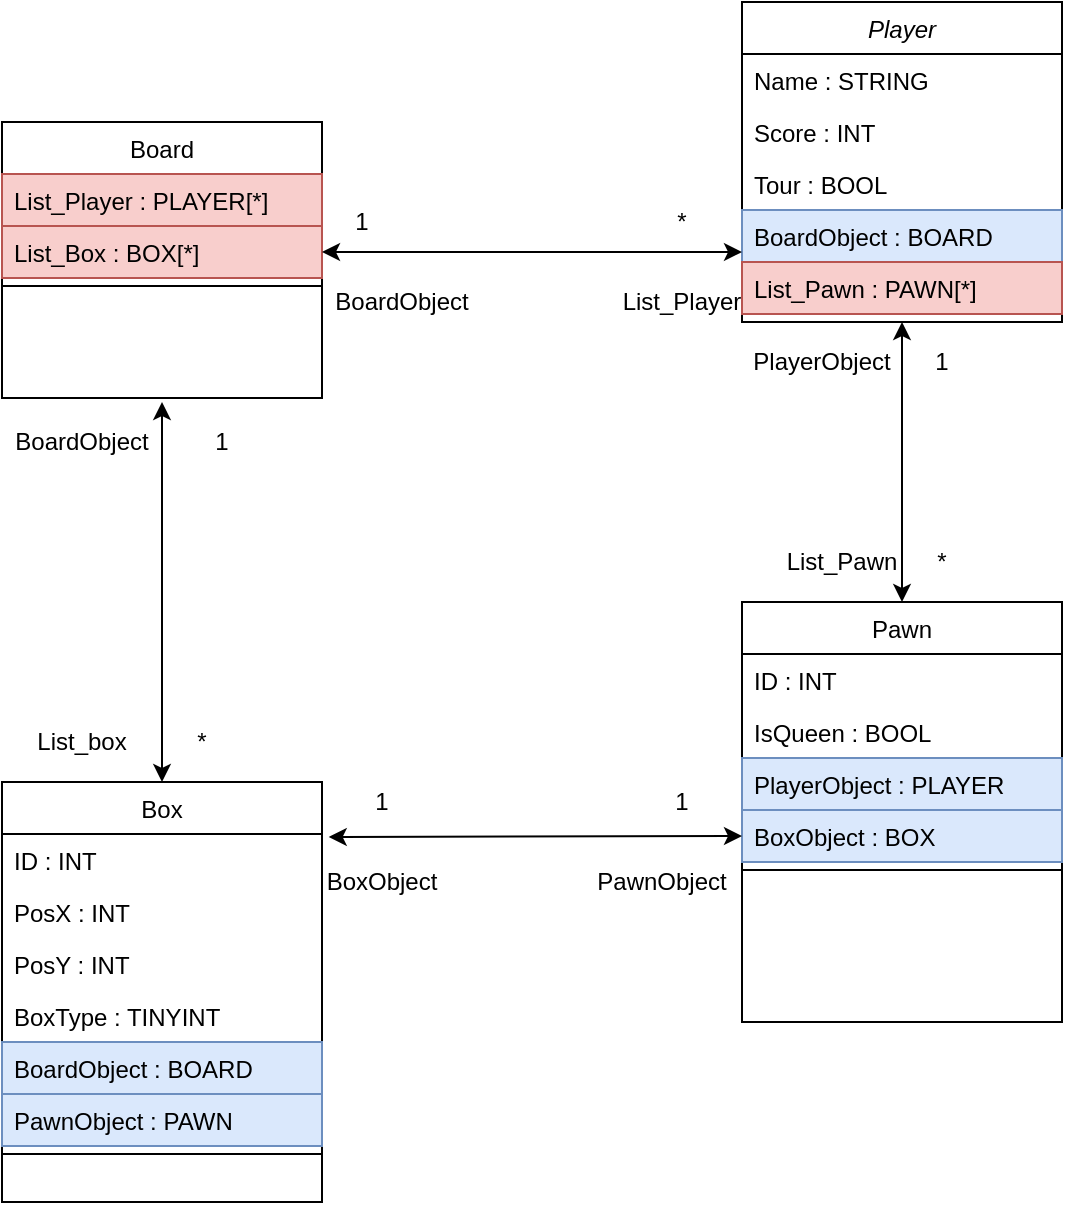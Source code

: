<mxfile version="14.1.8" type="device"><diagram id="C5RBs43oDa-KdzZeNtuy" name="Page-1"><mxGraphModel dx="1086" dy="806" grid="1" gridSize="10" guides="1" tooltips="1" connect="1" arrows="1" fold="1" page="1" pageScale="1" pageWidth="827" pageHeight="1169" background="none" math="0" shadow="0"><root><mxCell id="WIyWlLk6GJQsqaUBKTNV-0"/><mxCell id="WIyWlLk6GJQsqaUBKTNV-1" parent="WIyWlLk6GJQsqaUBKTNV-0"/><mxCell id="zkfFHV4jXpPFQw0GAbJ--0" value="Player" style="swimlane;fontStyle=2;align=center;verticalAlign=top;childLayout=stackLayout;horizontal=1;startSize=26;horizontalStack=0;resizeParent=1;resizeLast=0;collapsible=1;marginBottom=0;rounded=0;shadow=0;strokeWidth=1;" parent="WIyWlLk6GJQsqaUBKTNV-1" vertex="1"><mxGeometry x="490" y="240" width="160" height="160" as="geometry"><mxRectangle x="230" y="140" width="160" height="26" as="alternateBounds"/></mxGeometry></mxCell><mxCell id="zkfFHV4jXpPFQw0GAbJ--1" value="Name : STRING" style="text;align=left;verticalAlign=top;spacingLeft=4;spacingRight=4;overflow=hidden;rotatable=0;points=[[0,0.5],[1,0.5]];portConstraint=eastwest;" parent="zkfFHV4jXpPFQw0GAbJ--0" vertex="1"><mxGeometry y="26" width="160" height="26" as="geometry"/></mxCell><mxCell id="zkfFHV4jXpPFQw0GAbJ--2" value="Score : INT" style="text;align=left;verticalAlign=top;spacingLeft=4;spacingRight=4;overflow=hidden;rotatable=0;points=[[0,0.5],[1,0.5]];portConstraint=eastwest;rounded=0;shadow=0;html=0;" parent="zkfFHV4jXpPFQw0GAbJ--0" vertex="1"><mxGeometry y="52" width="160" height="26" as="geometry"/></mxCell><mxCell id="zkfFHV4jXpPFQw0GAbJ--3" value="Tour : BOOL" style="text;align=left;verticalAlign=top;spacingLeft=4;spacingRight=4;overflow=hidden;rotatable=0;points=[[0,0.5],[1,0.5]];portConstraint=eastwest;rounded=0;shadow=0;html=0;" parent="zkfFHV4jXpPFQw0GAbJ--0" vertex="1"><mxGeometry y="78" width="160" height="26" as="geometry"/></mxCell><mxCell id="xA513Ag0i0tqNLEe9HuW-25" value="BoardObject : BOARD" style="text;align=left;verticalAlign=top;spacingLeft=4;spacingRight=4;overflow=hidden;rotatable=0;points=[[0,0.5],[1,0.5]];portConstraint=eastwest;rounded=0;shadow=0;html=0;fillColor=#dae8fc;strokeColor=#6c8ebf;fontColor=#000000;" parent="zkfFHV4jXpPFQw0GAbJ--0" vertex="1"><mxGeometry y="104" width="160" height="26" as="geometry"/></mxCell><mxCell id="nMvVw_xrvN_-b-Gj1S1W-0" value="List_Pawn : PAWN[*]" style="text;align=left;verticalAlign=top;spacingLeft=4;spacingRight=4;overflow=hidden;rotatable=0;points=[[0,0.5],[1,0.5]];portConstraint=eastwest;fillColor=#f8cecc;strokeColor=#b85450;fontColor=#000000;" vertex="1" parent="zkfFHV4jXpPFQw0GAbJ--0"><mxGeometry y="130" width="160" height="26" as="geometry"/></mxCell><mxCell id="zkfFHV4jXpPFQw0GAbJ--6" value="Board" style="swimlane;fontStyle=0;align=center;verticalAlign=top;childLayout=stackLayout;horizontal=1;startSize=26;horizontalStack=0;resizeParent=1;resizeLast=0;collapsible=1;marginBottom=0;rounded=0;shadow=0;strokeWidth=1;" parent="WIyWlLk6GJQsqaUBKTNV-1" vertex="1"><mxGeometry x="120" y="300" width="160" height="138" as="geometry"><mxRectangle x="130" y="380" width="160" height="26" as="alternateBounds"/></mxGeometry></mxCell><mxCell id="zkfFHV4jXpPFQw0GAbJ--7" value="List_Player : PLAYER[*]" style="text;align=left;verticalAlign=top;spacingLeft=4;spacingRight=4;overflow=hidden;rotatable=0;points=[[0,0.5],[1,0.5]];portConstraint=eastwest;fillColor=#f8cecc;strokeColor=#b85450;fontColor=#000000;" parent="zkfFHV4jXpPFQw0GAbJ--6" vertex="1"><mxGeometry y="26" width="160" height="26" as="geometry"/></mxCell><mxCell id="zkfFHV4jXpPFQw0GAbJ--8" value="List_Box : BOX[*]" style="text;align=left;verticalAlign=top;spacingLeft=4;spacingRight=4;overflow=hidden;rotatable=0;points=[[0,0.5],[1,0.5]];portConstraint=eastwest;rounded=0;shadow=0;html=0;fillColor=#f8cecc;strokeColor=#b85450;fontColor=#000000;" parent="zkfFHV4jXpPFQw0GAbJ--6" vertex="1"><mxGeometry y="52" width="160" height="26" as="geometry"/></mxCell><mxCell id="zkfFHV4jXpPFQw0GAbJ--9" value="" style="line;html=1;strokeWidth=1;align=left;verticalAlign=middle;spacingTop=-1;spacingLeft=3;spacingRight=3;rotatable=0;labelPosition=right;points=[];portConstraint=eastwest;" parent="zkfFHV4jXpPFQw0GAbJ--6" vertex="1"><mxGeometry y="78" width="160" height="8" as="geometry"/></mxCell><mxCell id="xA513Ag0i0tqNLEe9HuW-5" value="Box" style="swimlane;fontStyle=0;align=center;verticalAlign=top;childLayout=stackLayout;horizontal=1;startSize=26;horizontalStack=0;resizeParent=1;resizeLast=0;collapsible=1;marginBottom=0;rounded=0;shadow=0;strokeWidth=1;" parent="WIyWlLk6GJQsqaUBKTNV-1" vertex="1"><mxGeometry x="120" y="630" width="160" height="210" as="geometry"><mxRectangle x="340" y="380" width="170" height="26" as="alternateBounds"/></mxGeometry></mxCell><mxCell id="xA513Ag0i0tqNLEe9HuW-6" value="ID : INT" style="text;align=left;verticalAlign=top;spacingLeft=4;spacingRight=4;overflow=hidden;rotatable=0;points=[[0,0.5],[1,0.5]];portConstraint=eastwest;" parent="xA513Ag0i0tqNLEe9HuW-5" vertex="1"><mxGeometry y="26" width="160" height="26" as="geometry"/></mxCell><mxCell id="xA513Ag0i0tqNLEe9HuW-7" value="PosX : INT" style="text;align=left;verticalAlign=top;spacingLeft=4;spacingRight=4;overflow=hidden;rotatable=0;points=[[0,0.5],[1,0.5]];portConstraint=eastwest;" parent="xA513Ag0i0tqNLEe9HuW-5" vertex="1"><mxGeometry y="52" width="160" height="26" as="geometry"/></mxCell><mxCell id="xA513Ag0i0tqNLEe9HuW-8" value="PosY : INT" style="text;align=left;verticalAlign=top;spacingLeft=4;spacingRight=4;overflow=hidden;rotatable=0;points=[[0,0.5],[1,0.5]];portConstraint=eastwest;" parent="xA513Ag0i0tqNLEe9HuW-5" vertex="1"><mxGeometry y="78" width="160" height="26" as="geometry"/></mxCell><mxCell id="nMvVw_xrvN_-b-Gj1S1W-1" value="BoxType : TINYINT" style="text;align=left;verticalAlign=top;spacingLeft=4;spacingRight=4;overflow=hidden;rotatable=0;points=[[0,0.5],[1,0.5]];portConstraint=eastwest;" vertex="1" parent="xA513Ag0i0tqNLEe9HuW-5"><mxGeometry y="104" width="160" height="26" as="geometry"/></mxCell><mxCell id="xA513Ag0i0tqNLEe9HuW-10" value="BoardObject : BOARD" style="text;align=left;verticalAlign=top;spacingLeft=4;spacingRight=4;overflow=hidden;rotatable=0;points=[[0,0.5],[1,0.5]];portConstraint=eastwest;fillColor=#dae8fc;strokeColor=#6c8ebf;fontColor=#000000;" parent="xA513Ag0i0tqNLEe9HuW-5" vertex="1"><mxGeometry y="130" width="160" height="26" as="geometry"/></mxCell><mxCell id="xA513Ag0i0tqNLEe9HuW-26" value="PawnObject : PAWN" style="text;align=left;verticalAlign=top;spacingLeft=4;spacingRight=4;overflow=hidden;rotatable=0;points=[[0,0.5],[1,0.5]];portConstraint=eastwest;fillColor=#dae8fc;strokeColor=#6c8ebf;fontColor=#000000;" parent="xA513Ag0i0tqNLEe9HuW-5" vertex="1"><mxGeometry y="156" width="160" height="26" as="geometry"/></mxCell><mxCell id="xA513Ag0i0tqNLEe9HuW-11" value="" style="line;html=1;strokeWidth=1;align=left;verticalAlign=middle;spacingTop=-1;spacingLeft=3;spacingRight=3;rotatable=0;labelPosition=right;points=[];portConstraint=eastwest;" parent="xA513Ag0i0tqNLEe9HuW-5" vertex="1"><mxGeometry y="182" width="160" height="8" as="geometry"/></mxCell><mxCell id="xA513Ag0i0tqNLEe9HuW-12" value="" style="endArrow=classic;startArrow=classic;html=1;exitX=0.5;exitY=0;exitDx=0;exitDy=0;" parent="WIyWlLk6GJQsqaUBKTNV-1" source="xA513Ag0i0tqNLEe9HuW-5" edge="1"><mxGeometry width="50" height="50" relative="1" as="geometry"><mxPoint x="230" y="700" as="sourcePoint"/><mxPoint x="200" y="440" as="targetPoint"/></mxGeometry></mxCell><mxCell id="xA513Ag0i0tqNLEe9HuW-13" value="" style="endArrow=classic;startArrow=classic;html=1;exitX=1;exitY=0.5;exitDx=0;exitDy=0;" parent="WIyWlLk6GJQsqaUBKTNV-1" source="zkfFHV4jXpPFQw0GAbJ--8" edge="1"><mxGeometry width="50" height="50" relative="1" as="geometry"><mxPoint x="330" y="560" as="sourcePoint"/><mxPoint x="490" y="365" as="targetPoint"/></mxGeometry></mxCell><mxCell id="xA513Ag0i0tqNLEe9HuW-14" value="" style="endArrow=classic;startArrow=classic;html=1;exitX=0.5;exitY=0;exitDx=0;exitDy=0;entryX=0.5;entryY=1;entryDx=0;entryDy=0;" parent="WIyWlLk6GJQsqaUBKTNV-1" edge="1"><mxGeometry width="50" height="50" relative="1" as="geometry"><mxPoint x="570" y="540" as="sourcePoint"/><mxPoint x="570" y="400" as="targetPoint"/></mxGeometry></mxCell><mxCell id="xA513Ag0i0tqNLEe9HuW-15" value="Pawn" style="swimlane;fontStyle=0;align=center;verticalAlign=top;childLayout=stackLayout;horizontal=1;startSize=26;horizontalStack=0;resizeParent=1;resizeLast=0;collapsible=1;marginBottom=0;rounded=0;shadow=0;strokeWidth=1;" parent="WIyWlLk6GJQsqaUBKTNV-1" vertex="1"><mxGeometry x="490" y="540" width="160" height="210" as="geometry"><mxRectangle x="340" y="380" width="170" height="26" as="alternateBounds"/></mxGeometry></mxCell><mxCell id="xA513Ag0i0tqNLEe9HuW-16" value="ID : INT" style="text;align=left;verticalAlign=top;spacingLeft=4;spacingRight=4;overflow=hidden;rotatable=0;points=[[0,0.5],[1,0.5]];portConstraint=eastwest;" parent="xA513Ag0i0tqNLEe9HuW-15" vertex="1"><mxGeometry y="26" width="160" height="26" as="geometry"/></mxCell><mxCell id="xA513Ag0i0tqNLEe9HuW-19" value="IsQueen : BOOL" style="text;align=left;verticalAlign=top;spacingLeft=4;spacingRight=4;overflow=hidden;rotatable=0;points=[[0,0.5],[1,0.5]];portConstraint=eastwest;" parent="xA513Ag0i0tqNLEe9HuW-15" vertex="1"><mxGeometry y="52" width="160" height="26" as="geometry"/></mxCell><mxCell id="xA513Ag0i0tqNLEe9HuW-20" value="PlayerObject : PLAYER" style="text;align=left;verticalAlign=top;spacingLeft=4;spacingRight=4;overflow=hidden;rotatable=0;points=[[0,0.5],[1,0.5]];portConstraint=eastwest;fillColor=#dae8fc;strokeColor=#6c8ebf;fontColor=#000000;" parent="xA513Ag0i0tqNLEe9HuW-15" vertex="1"><mxGeometry y="78" width="160" height="26" as="geometry"/></mxCell><mxCell id="xA513Ag0i0tqNLEe9HuW-22" value="BoxObject : BOX" style="text;align=left;verticalAlign=top;spacingLeft=4;spacingRight=4;overflow=hidden;rotatable=0;points=[[0,0.5],[1,0.5]];portConstraint=eastwest;fillColor=#dae8fc;strokeColor=#6c8ebf;fontColor=#000000;" parent="xA513Ag0i0tqNLEe9HuW-15" vertex="1"><mxGeometry y="104" width="160" height="26" as="geometry"/></mxCell><mxCell id="xA513Ag0i0tqNLEe9HuW-21" value="" style="line;html=1;strokeWidth=1;align=left;verticalAlign=middle;spacingTop=-1;spacingLeft=3;spacingRight=3;rotatable=0;labelPosition=right;points=[];portConstraint=eastwest;" parent="xA513Ag0i0tqNLEe9HuW-15" vertex="1"><mxGeometry y="130" width="160" height="8" as="geometry"/></mxCell><mxCell id="xA513Ag0i0tqNLEe9HuW-23" value="" style="endArrow=classic;startArrow=classic;html=1;exitX=1.021;exitY=0.058;exitDx=0;exitDy=0;entryX=0;entryY=0.5;entryDx=0;entryDy=0;exitPerimeter=0;" parent="WIyWlLk6GJQsqaUBKTNV-1" source="xA513Ag0i0tqNLEe9HuW-6" target="xA513Ag0i0tqNLEe9HuW-22" edge="1"><mxGeometry width="50" height="50" relative="1" as="geometry"><mxPoint x="210" y="640" as="sourcePoint"/><mxPoint x="210" y="448.988" as="targetPoint"/></mxGeometry></mxCell><mxCell id="xA513Ag0i0tqNLEe9HuW-27" value="1" style="text;html=1;strokeColor=none;fillColor=none;align=center;verticalAlign=middle;whiteSpace=wrap;rounded=0;" parent="WIyWlLk6GJQsqaUBKTNV-1" vertex="1"><mxGeometry x="290" y="630" width="40" height="20" as="geometry"/></mxCell><mxCell id="xA513Ag0i0tqNLEe9HuW-28" value="1" style="text;html=1;strokeColor=none;fillColor=none;align=center;verticalAlign=middle;whiteSpace=wrap;rounded=0;" parent="WIyWlLk6GJQsqaUBKTNV-1" vertex="1"><mxGeometry x="440" y="630" width="40" height="20" as="geometry"/></mxCell><mxCell id="xA513Ag0i0tqNLEe9HuW-29" value="1" style="text;html=1;strokeColor=none;fillColor=none;align=center;verticalAlign=middle;whiteSpace=wrap;rounded=0;" parent="WIyWlLk6GJQsqaUBKTNV-1" vertex="1"><mxGeometry x="210" y="450" width="40" height="20" as="geometry"/></mxCell><mxCell id="xA513Ag0i0tqNLEe9HuW-30" value="*" style="text;html=1;strokeColor=none;fillColor=none;align=center;verticalAlign=middle;whiteSpace=wrap;rounded=0;" parent="WIyWlLk6GJQsqaUBKTNV-1" vertex="1"><mxGeometry x="200" y="600" width="40" height="20" as="geometry"/></mxCell><mxCell id="xA513Ag0i0tqNLEe9HuW-31" value="*" style="text;html=1;strokeColor=none;fillColor=none;align=center;verticalAlign=middle;whiteSpace=wrap;rounded=0;" parent="WIyWlLk6GJQsqaUBKTNV-1" vertex="1"><mxGeometry x="440" y="340" width="40" height="20" as="geometry"/></mxCell><mxCell id="xA513Ag0i0tqNLEe9HuW-36" value="1" style="text;html=1;strokeColor=none;fillColor=none;align=center;verticalAlign=middle;whiteSpace=wrap;rounded=0;" parent="WIyWlLk6GJQsqaUBKTNV-1" vertex="1"><mxGeometry x="280" y="340" width="40" height="20" as="geometry"/></mxCell><mxCell id="xA513Ag0i0tqNLEe9HuW-37" value="1" style="text;html=1;strokeColor=none;fillColor=none;align=center;verticalAlign=middle;whiteSpace=wrap;rounded=0;" parent="WIyWlLk6GJQsqaUBKTNV-1" vertex="1"><mxGeometry x="570" y="410" width="40" height="20" as="geometry"/></mxCell><mxCell id="xA513Ag0i0tqNLEe9HuW-38" value="*" style="text;html=1;strokeColor=none;fillColor=none;align=center;verticalAlign=middle;whiteSpace=wrap;rounded=0;" parent="WIyWlLk6GJQsqaUBKTNV-1" vertex="1"><mxGeometry x="570" y="510" width="40" height="20" as="geometry"/></mxCell><mxCell id="xA513Ag0i0tqNLEe9HuW-39" value="BoxObject" style="text;html=1;strokeColor=none;fillColor=none;align=center;verticalAlign=middle;whiteSpace=wrap;rounded=0;" parent="WIyWlLk6GJQsqaUBKTNV-1" vertex="1"><mxGeometry x="290" y="670" width="40" height="20" as="geometry"/></mxCell><mxCell id="xA513Ag0i0tqNLEe9HuW-40" value="PawnObject" style="text;html=1;strokeColor=none;fillColor=none;align=center;verticalAlign=middle;whiteSpace=wrap;rounded=0;" parent="WIyWlLk6GJQsqaUBKTNV-1" vertex="1"><mxGeometry x="430" y="670" width="40" height="20" as="geometry"/></mxCell><mxCell id="xA513Ag0i0tqNLEe9HuW-41" value="BoardObject" style="text;html=1;strokeColor=none;fillColor=none;align=center;verticalAlign=middle;whiteSpace=wrap;rounded=0;" parent="WIyWlLk6GJQsqaUBKTNV-1" vertex="1"><mxGeometry x="140" y="450" width="40" height="20" as="geometry"/></mxCell><mxCell id="xA513Ag0i0tqNLEe9HuW-42" value="List_box" style="text;html=1;strokeColor=none;fillColor=none;align=center;verticalAlign=middle;whiteSpace=wrap;rounded=0;" parent="WIyWlLk6GJQsqaUBKTNV-1" vertex="1"><mxGeometry x="140" y="600" width="40" height="20" as="geometry"/></mxCell><mxCell id="xA513Ag0i0tqNLEe9HuW-43" value="List_Player" style="text;html=1;strokeColor=none;fillColor=none;align=center;verticalAlign=middle;whiteSpace=wrap;rounded=0;" parent="WIyWlLk6GJQsqaUBKTNV-1" vertex="1"><mxGeometry x="440" y="380" width="40" height="20" as="geometry"/></mxCell><mxCell id="xA513Ag0i0tqNLEe9HuW-44" value="List_Pawn" style="text;html=1;strokeColor=none;fillColor=none;align=center;verticalAlign=middle;whiteSpace=wrap;rounded=0;" parent="WIyWlLk6GJQsqaUBKTNV-1" vertex="1"><mxGeometry x="520" y="510" width="40" height="20" as="geometry"/></mxCell><mxCell id="xA513Ag0i0tqNLEe9HuW-45" value="PlayerObject" style="text;html=1;strokeColor=none;fillColor=none;align=center;verticalAlign=middle;whiteSpace=wrap;rounded=0;" parent="WIyWlLk6GJQsqaUBKTNV-1" vertex="1"><mxGeometry x="510" y="410" width="40" height="20" as="geometry"/></mxCell><mxCell id="xA513Ag0i0tqNLEe9HuW-46" value="BoardObject" style="text;html=1;strokeColor=none;fillColor=none;align=center;verticalAlign=middle;whiteSpace=wrap;rounded=0;" parent="WIyWlLk6GJQsqaUBKTNV-1" vertex="1"><mxGeometry x="300" y="380" width="40" height="20" as="geometry"/></mxCell></root></mxGraphModel></diagram></mxfile>